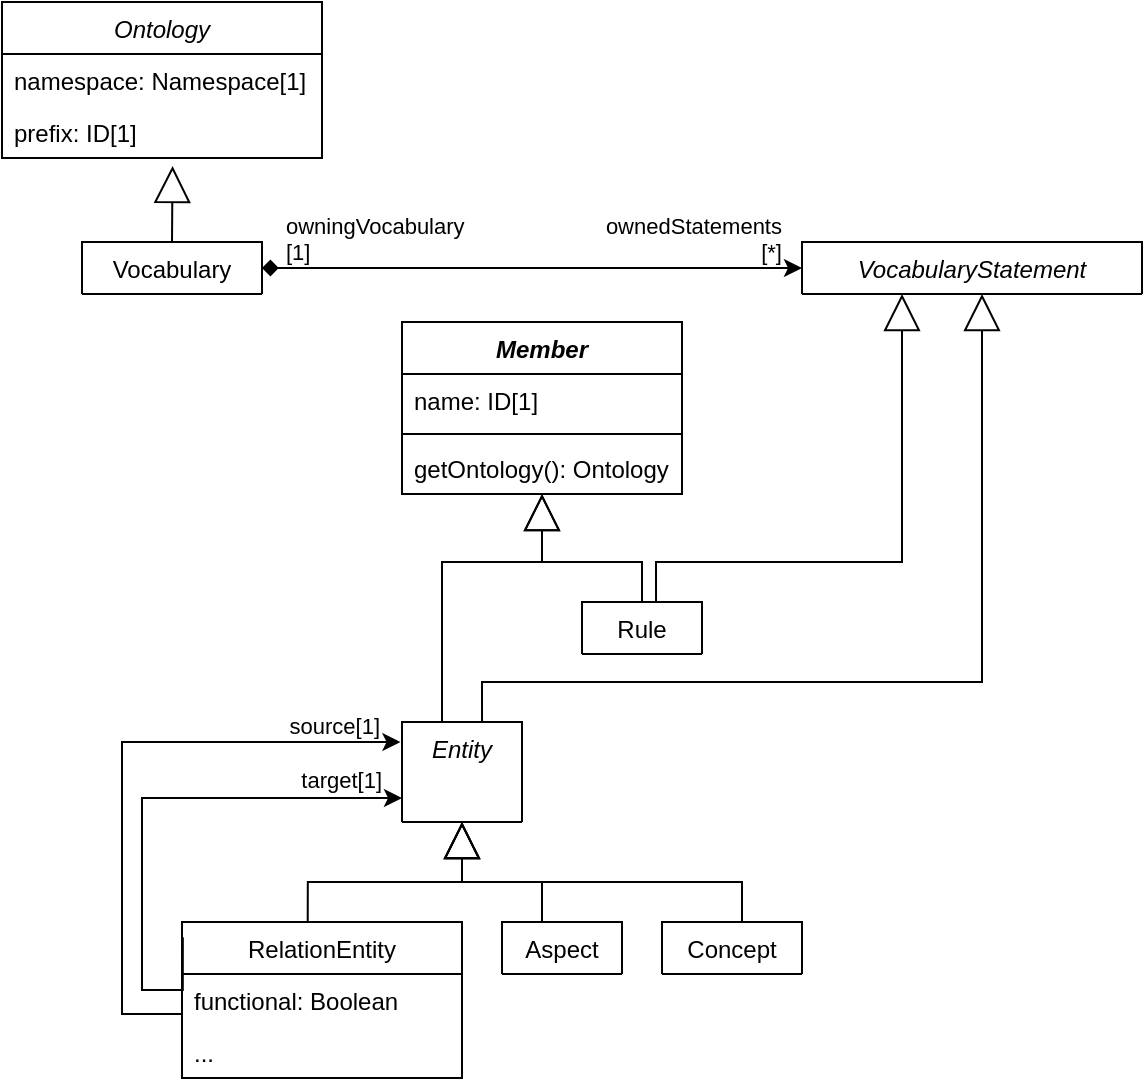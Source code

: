 <mxfile version="20.6.2" type="device"><diagram id="C5RBs43oDa-KdzZeNtuy" name="Page-1"><mxGraphModel dx="825" dy="563" grid="1" gridSize="10" guides="1" tooltips="1" connect="1" arrows="1" fold="1" page="1" pageScale="1" pageWidth="827" pageHeight="1169" math="1" shadow="0"><root><mxCell id="WIyWlLk6GJQsqaUBKTNV-0"/><mxCell id="WIyWlLk6GJQsqaUBKTNV-1" parent="WIyWlLk6GJQsqaUBKTNV-0"/><mxCell id="k3ip3UXw4QkGsjkJk6Gs-0" value="Ontology" style="swimlane;fontStyle=2;childLayout=stackLayout;horizontal=1;startSize=26;fillColor=none;horizontalStack=0;resizeParent=1;resizeParentMax=0;resizeLast=0;collapsible=1;marginBottom=0;" vertex="1" parent="WIyWlLk6GJQsqaUBKTNV-1"><mxGeometry x="50" y="60" width="160" height="78" as="geometry"><mxRectangle x="160" y="580" width="90" height="30" as="alternateBounds"/></mxGeometry></mxCell><mxCell id="k3ip3UXw4QkGsjkJk6Gs-1" value="namespace: Namespace[1]" style="text;strokeColor=none;fillColor=none;align=left;verticalAlign=top;spacingLeft=4;spacingRight=4;overflow=hidden;rotatable=0;points=[[0,0.5],[1,0.5]];portConstraint=eastwest;fontStyle=0" vertex="1" parent="k3ip3UXw4QkGsjkJk6Gs-0"><mxGeometry y="26" width="160" height="26" as="geometry"/></mxCell><mxCell id="k3ip3UXw4QkGsjkJk6Gs-2" value="prefix: ID[1]" style="text;strokeColor=none;fillColor=none;align=left;verticalAlign=top;spacingLeft=4;spacingRight=4;overflow=hidden;rotatable=0;points=[[0,0.5],[1,0.5]];portConstraint=eastwest;" vertex="1" parent="k3ip3UXw4QkGsjkJk6Gs-0"><mxGeometry y="52" width="160" height="26" as="geometry"/></mxCell><mxCell id="k3ip3UXw4QkGsjkJk6Gs-4" value="Vocabulary" style="swimlane;fontStyle=0;align=center;verticalAlign=top;childLayout=stackLayout;horizontal=1;startSize=26;horizontalStack=0;resizeParent=1;resizeLast=0;collapsible=1;marginBottom=0;rounded=0;shadow=0;strokeWidth=1;" vertex="1" collapsed="1" parent="WIyWlLk6GJQsqaUBKTNV-1"><mxGeometry x="90" y="180" width="90" height="26" as="geometry"><mxRectangle x="414" y="568" width="160" height="78" as="alternateBounds"/></mxGeometry></mxCell><mxCell id="k3ip3UXw4QkGsjkJk6Gs-8" value="" style="endArrow=block;endSize=16;endFill=0;html=1;rounded=0;entryX=0.533;entryY=1.153;entryDx=0;entryDy=0;entryPerimeter=0;exitX=0.5;exitY=0;exitDx=0;exitDy=0;" edge="1" parent="WIyWlLk6GJQsqaUBKTNV-1" source="k3ip3UXw4QkGsjkJk6Gs-4" target="k3ip3UXw4QkGsjkJk6Gs-2"><mxGeometry width="160" relative="1" as="geometry"><mxPoint x="135" y="170" as="sourcePoint"/><mxPoint x="240" y="60" as="targetPoint"/></mxGeometry></mxCell><mxCell id="k3ip3UXw4QkGsjkJk6Gs-9" value="VocabularyStatement" style="swimlane;fontStyle=2;align=center;verticalAlign=top;childLayout=stackLayout;horizontal=1;startSize=26;horizontalStack=0;resizeParent=1;resizeLast=0;collapsible=1;marginBottom=0;rounded=0;shadow=0;strokeWidth=1;" vertex="1" collapsed="1" parent="WIyWlLk6GJQsqaUBKTNV-1"><mxGeometry x="450" y="180" width="170" height="26" as="geometry"><mxRectangle x="414" y="568" width="160" height="78" as="alternateBounds"/></mxGeometry></mxCell><mxCell id="k3ip3UXw4QkGsjkJk6Gs-15" value="" style="endArrow=classic;html=1;edgeStyle=orthogonalEdgeStyle;rounded=0;startArrow=diamond;startFill=1;exitX=1;exitY=0.5;exitDx=0;exitDy=0;entryX=0;entryY=0.5;entryDx=0;entryDy=0;endFill=1;" edge="1" parent="WIyWlLk6GJQsqaUBKTNV-1" source="k3ip3UXw4QkGsjkJk6Gs-4" target="k3ip3UXw4QkGsjkJk6Gs-9"><mxGeometry relative="1" as="geometry"><mxPoint x="230" y="140" as="sourcePoint"/><mxPoint x="390" y="140" as="targetPoint"/></mxGeometry></mxCell><mxCell id="k3ip3UXw4QkGsjkJk6Gs-16" value="owningVocabulary&lt;br&gt;[1]" style="edgeLabel;resizable=0;html=1;align=left;verticalAlign=bottom;" connectable="0" vertex="1" parent="k3ip3UXw4QkGsjkJk6Gs-15"><mxGeometry x="-1" relative="1" as="geometry"><mxPoint x="10" as="offset"/></mxGeometry></mxCell><mxCell id="k3ip3UXw4QkGsjkJk6Gs-17" value="ownedStatements&lt;br&gt;[*]" style="edgeLabel;resizable=0;html=1;align=right;verticalAlign=bottom;" connectable="0" vertex="1" parent="k3ip3UXw4QkGsjkJk6Gs-15"><mxGeometry x="1" relative="1" as="geometry"><mxPoint x="-10" as="offset"/></mxGeometry></mxCell><mxCell id="k3ip3UXw4QkGsjkJk6Gs-22" value="Member" style="swimlane;fontStyle=3;align=center;verticalAlign=top;childLayout=stackLayout;horizontal=1;startSize=26;horizontalStack=0;resizeParent=1;resizeParentMax=0;resizeLast=0;collapsible=1;marginBottom=0;" vertex="1" parent="WIyWlLk6GJQsqaUBKTNV-1"><mxGeometry x="250" y="220" width="140" height="86" as="geometry"/></mxCell><mxCell id="k3ip3UXw4QkGsjkJk6Gs-23" value="name: ID[1]" style="text;strokeColor=none;fillColor=none;align=left;verticalAlign=top;spacingLeft=4;spacingRight=4;overflow=hidden;rotatable=0;points=[[0,0.5],[1,0.5]];portConstraint=eastwest;" vertex="1" parent="k3ip3UXw4QkGsjkJk6Gs-22"><mxGeometry y="26" width="140" height="26" as="geometry"/></mxCell><mxCell id="k3ip3UXw4QkGsjkJk6Gs-24" value="" style="line;strokeWidth=1;fillColor=none;align=left;verticalAlign=middle;spacingTop=-1;spacingLeft=3;spacingRight=3;rotatable=0;labelPosition=right;points=[];portConstraint=eastwest;strokeColor=inherit;" vertex="1" parent="k3ip3UXw4QkGsjkJk6Gs-22"><mxGeometry y="52" width="140" height="8" as="geometry"/></mxCell><mxCell id="k3ip3UXw4QkGsjkJk6Gs-25" value="getOntology(): Ontology" style="text;strokeColor=none;fillColor=none;align=left;verticalAlign=top;spacingLeft=4;spacingRight=4;overflow=hidden;rotatable=0;points=[[0,0.5],[1,0.5]];portConstraint=eastwest;" vertex="1" parent="k3ip3UXw4QkGsjkJk6Gs-22"><mxGeometry y="60" width="140" height="26" as="geometry"/></mxCell><mxCell id="k3ip3UXw4QkGsjkJk6Gs-26" value="Rule" style="swimlane;fontStyle=0;align=center;verticalAlign=top;childLayout=stackLayout;horizontal=1;startSize=26;horizontalStack=0;resizeParent=1;resizeLast=0;collapsible=1;marginBottom=0;rounded=0;shadow=0;strokeWidth=1;" vertex="1" collapsed="1" parent="WIyWlLk6GJQsqaUBKTNV-1"><mxGeometry x="340" y="360" width="60" height="26" as="geometry"><mxRectangle x="235" y="410" width="160" height="78" as="alternateBounds"/></mxGeometry></mxCell><mxCell id="k3ip3UXw4QkGsjkJk6Gs-28" value="Entity" style="swimlane;fontStyle=2;align=center;verticalAlign=top;childLayout=stackLayout;horizontal=1;startSize=50;horizontalStack=0;resizeParent=1;resizeLast=0;collapsible=1;marginBottom=0;rounded=0;shadow=0;strokeWidth=1;" vertex="1" collapsed="1" parent="WIyWlLk6GJQsqaUBKTNV-1"><mxGeometry x="250" y="420" width="60" height="50" as="geometry"><mxRectangle x="235" y="410" width="160" height="78" as="alternateBounds"/></mxGeometry></mxCell><mxCell id="k3ip3UXw4QkGsjkJk6Gs-29" value="" style="endArrow=block;endSize=16;endFill=0;html=1;rounded=0;exitX=0.5;exitY=0;exitDx=0;exitDy=0;edgeStyle=orthogonalEdgeStyle;" edge="1" parent="WIyWlLk6GJQsqaUBKTNV-1" source="k3ip3UXw4QkGsjkJk6Gs-26" target="k3ip3UXw4QkGsjkJk6Gs-22"><mxGeometry width="160" relative="1" as="geometry"><mxPoint x="490" y="426.0" as="sourcePoint"/><mxPoint x="410" y="330" as="targetPoint"/><Array as="points"><mxPoint x="370" y="340"/><mxPoint x="320" y="340"/></Array></mxGeometry></mxCell><mxCell id="k3ip3UXw4QkGsjkJk6Gs-31" value="" style="endArrow=block;endSize=16;endFill=0;html=1;rounded=0;exitX=0.5;exitY=0;exitDx=0;exitDy=0;edgeStyle=orthogonalEdgeStyle;" edge="1" parent="WIyWlLk6GJQsqaUBKTNV-1" source="k3ip3UXw4QkGsjkJk6Gs-28" target="k3ip3UXw4QkGsjkJk6Gs-22"><mxGeometry width="160" relative="1" as="geometry"><mxPoint x="430" y="410" as="sourcePoint"/><mxPoint x="370" y="320" as="targetPoint"/><Array as="points"><mxPoint x="270" y="420"/><mxPoint x="270" y="340"/><mxPoint x="320" y="340"/></Array></mxGeometry></mxCell><mxCell id="k3ip3UXw4QkGsjkJk6Gs-32" value="" style="endArrow=block;endSize=16;endFill=0;html=1;rounded=0;exitX=0.617;exitY=0.008;exitDx=0;exitDy=0;edgeStyle=orthogonalEdgeStyle;exitPerimeter=0;" edge="1" parent="WIyWlLk6GJQsqaUBKTNV-1" source="k3ip3UXw4QkGsjkJk6Gs-26" target="k3ip3UXw4QkGsjkJk6Gs-9"><mxGeometry width="160" relative="1" as="geometry"><mxPoint x="380" y="384" as="sourcePoint"/><mxPoint x="330" y="326" as="targetPoint"/><Array as="points"><mxPoint x="377" y="340"/><mxPoint x="500" y="340"/></Array></mxGeometry></mxCell><mxCell id="k3ip3UXw4QkGsjkJk6Gs-33" value="" style="endArrow=block;endSize=16;endFill=0;html=1;rounded=0;exitX=0.667;exitY=0;exitDx=0;exitDy=0;edgeStyle=orthogonalEdgeStyle;exitPerimeter=0;" edge="1" parent="WIyWlLk6GJQsqaUBKTNV-1" source="k3ip3UXw4QkGsjkJk6Gs-28" target="k3ip3UXw4QkGsjkJk6Gs-9"><mxGeometry width="160" relative="1" as="geometry"><mxPoint x="380" y="370" as="sourcePoint"/><mxPoint x="330" y="316" as="targetPoint"/><Array as="points"><mxPoint x="290" y="400"/><mxPoint x="540" y="400"/></Array></mxGeometry></mxCell><mxCell id="k3ip3UXw4QkGsjkJk6Gs-34" value="Aspect" style="swimlane;fontStyle=0;align=center;verticalAlign=top;childLayout=stackLayout;horizontal=1;startSize=26;horizontalStack=0;resizeParent=1;resizeLast=0;collapsible=1;marginBottom=0;rounded=0;shadow=0;strokeWidth=1;" vertex="1" collapsed="1" parent="WIyWlLk6GJQsqaUBKTNV-1"><mxGeometry x="300" y="520" width="60" height="26" as="geometry"><mxRectangle x="235" y="410" width="160" height="78" as="alternateBounds"/></mxGeometry></mxCell><mxCell id="k3ip3UXw4QkGsjkJk6Gs-35" value="Concept" style="swimlane;fontStyle=0;align=center;verticalAlign=top;childLayout=stackLayout;horizontal=1;startSize=26;horizontalStack=0;resizeParent=1;resizeLast=0;collapsible=1;marginBottom=0;rounded=0;shadow=0;strokeWidth=1;" vertex="1" collapsed="1" parent="WIyWlLk6GJQsqaUBKTNV-1"><mxGeometry x="380" y="520" width="70" height="26" as="geometry"><mxRectangle x="235" y="410" width="160" height="78" as="alternateBounds"/></mxGeometry></mxCell><mxCell id="k3ip3UXw4QkGsjkJk6Gs-37" value="" style="endArrow=block;endSize=16;endFill=0;html=1;rounded=0;edgeStyle=orthogonalEdgeStyle;" edge="1" parent="WIyWlLk6GJQsqaUBKTNV-1" source="k3ip3UXw4QkGsjkJk6Gs-35" target="k3ip3UXw4QkGsjkJk6Gs-28"><mxGeometry width="160" relative="1" as="geometry"><mxPoint x="380" y="370" as="sourcePoint"/><mxPoint x="330" y="316" as="targetPoint"/><Array as="points"><mxPoint x="420" y="500"/><mxPoint x="280" y="500"/></Array></mxGeometry></mxCell><mxCell id="k3ip3UXw4QkGsjkJk6Gs-38" value="" style="endArrow=block;endSize=16;endFill=0;html=1;rounded=0;edgeStyle=orthogonalEdgeStyle;exitX=0.5;exitY=0;exitDx=0;exitDy=0;" edge="1" parent="WIyWlLk6GJQsqaUBKTNV-1" source="k3ip3UXw4QkGsjkJk6Gs-34" target="k3ip3UXw4QkGsjkJk6Gs-28"><mxGeometry width="160" relative="1" as="geometry"><mxPoint x="430" y="510" as="sourcePoint"/><mxPoint x="290" y="456" as="targetPoint"/><Array as="points"><mxPoint x="320" y="520"/><mxPoint x="320" y="500"/><mxPoint x="280" y="500"/></Array></mxGeometry></mxCell><mxCell id="k3ip3UXw4QkGsjkJk6Gs-39" value="" style="endArrow=block;endSize=16;endFill=0;html=1;rounded=0;edgeStyle=orthogonalEdgeStyle;exitX=0.449;exitY=-0.003;exitDx=0;exitDy=0;exitPerimeter=0;" edge="1" parent="WIyWlLk6GJQsqaUBKTNV-1" source="k3ip3UXw4QkGsjkJk6Gs-49" target="k3ip3UXw4QkGsjkJk6Gs-28"><mxGeometry width="160" relative="1" as="geometry"><mxPoint x="216" y="520" as="sourcePoint"/><mxPoint x="290" y="456" as="targetPoint"/><Array as="points"><mxPoint x="203" y="500"/><mxPoint x="280" y="500"/></Array></mxGeometry></mxCell><mxCell id="k3ip3UXw4QkGsjkJk6Gs-43" value="" style="endArrow=classic;html=1;edgeStyle=orthogonalEdgeStyle;rounded=0;startArrow=none;startFill=0;exitX=0;exitY=0.25;exitDx=0;exitDy=0;entryX=-0.013;entryY=0.2;entryDx=0;entryDy=0;endFill=1;entryPerimeter=0;" edge="1" parent="WIyWlLk6GJQsqaUBKTNV-1" source="k3ip3UXw4QkGsjkJk6Gs-49" target="k3ip3UXw4QkGsjkJk6Gs-28"><mxGeometry relative="1" as="geometry"><mxPoint x="171" y="565" as="sourcePoint"/><mxPoint x="270" y="410" as="targetPoint"/><Array as="points"><mxPoint x="110" y="566"/><mxPoint x="110" y="430"/></Array></mxGeometry></mxCell><mxCell id="k3ip3UXw4QkGsjkJk6Gs-45" value="source[1]" style="edgeLabel;resizable=0;html=1;align=right;verticalAlign=bottom;" connectable="0" vertex="1" parent="k3ip3UXw4QkGsjkJk6Gs-43"><mxGeometry x="1" relative="1" as="geometry"><mxPoint x="-10" as="offset"/></mxGeometry></mxCell><mxCell id="k3ip3UXw4QkGsjkJk6Gs-46" value="" style="endArrow=classic;html=1;edgeStyle=orthogonalEdgeStyle;rounded=0;startArrow=none;startFill=0;exitX=0.003;exitY=0.097;exitDx=0;exitDy=0;entryX=0;entryY=0.75;entryDx=0;entryDy=0;endFill=1;exitPerimeter=0;" edge="1" parent="WIyWlLk6GJQsqaUBKTNV-1" source="k3ip3UXw4QkGsjkJk6Gs-49" target="k3ip3UXw4QkGsjkJk6Gs-28"><mxGeometry relative="1" as="geometry"><mxPoint x="171" y="535" as="sourcePoint"/><mxPoint x="259.22" y="440" as="targetPoint"/><Array as="points"><mxPoint x="120" y="554"/><mxPoint x="120" y="458"/><mxPoint x="250" y="458"/></Array></mxGeometry></mxCell><mxCell id="k3ip3UXw4QkGsjkJk6Gs-47" value="target[1]" style="edgeLabel;resizable=0;html=1;align=right;verticalAlign=bottom;" connectable="0" vertex="1" parent="k3ip3UXw4QkGsjkJk6Gs-46"><mxGeometry x="1" relative="1" as="geometry"><mxPoint x="-10" as="offset"/></mxGeometry></mxCell><mxCell id="k3ip3UXw4QkGsjkJk6Gs-49" value="RelationEntity" style="swimlane;fontStyle=0;childLayout=stackLayout;horizontal=1;startSize=26;fillColor=none;horizontalStack=0;resizeParent=1;resizeParentMax=0;resizeLast=0;collapsible=1;marginBottom=0;" vertex="1" parent="WIyWlLk6GJQsqaUBKTNV-1"><mxGeometry x="140" y="520" width="140" height="78" as="geometry"/></mxCell><mxCell id="k3ip3UXw4QkGsjkJk6Gs-50" value="functional: Boolean" style="text;strokeColor=none;fillColor=none;align=left;verticalAlign=top;spacingLeft=4;spacingRight=4;overflow=hidden;rotatable=0;points=[[0,0.5],[1,0.5]];portConstraint=eastwest;" vertex="1" parent="k3ip3UXw4QkGsjkJk6Gs-49"><mxGeometry y="26" width="140" height="26" as="geometry"/></mxCell><mxCell id="k3ip3UXw4QkGsjkJk6Gs-51" value="..." style="text;strokeColor=none;fillColor=none;align=left;verticalAlign=top;spacingLeft=4;spacingRight=4;overflow=hidden;rotatable=0;points=[[0,0.5],[1,0.5]];portConstraint=eastwest;" vertex="1" parent="k3ip3UXw4QkGsjkJk6Gs-49"><mxGeometry y="52" width="140" height="26" as="geometry"/></mxCell></root></mxGraphModel></diagram></mxfile>